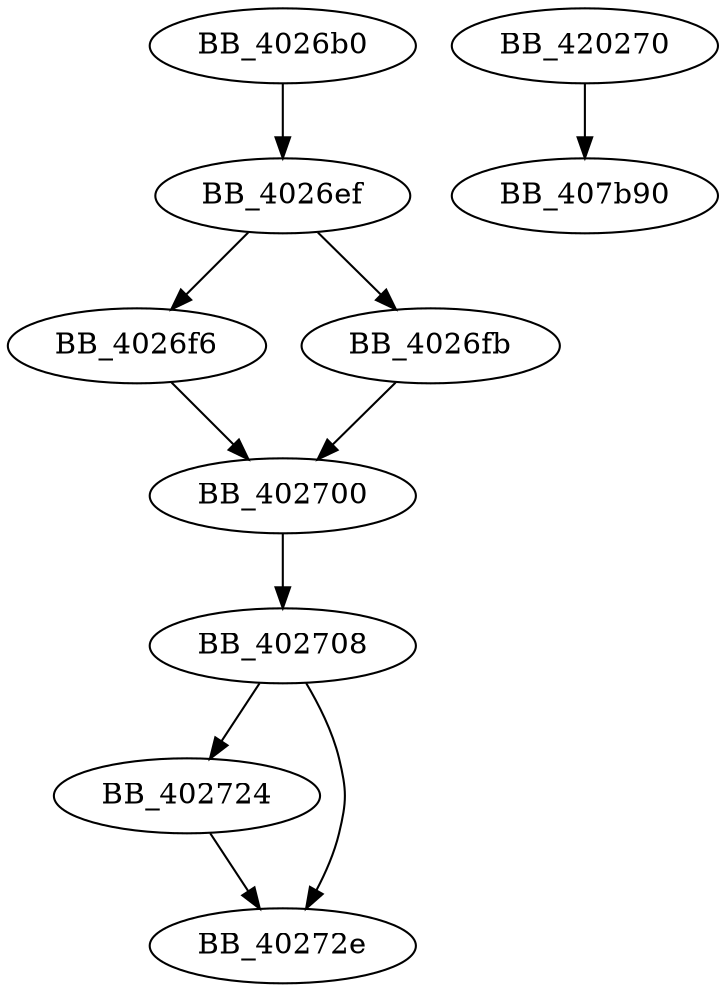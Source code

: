 DiGraph sub_4026B0{
BB_4026b0->BB_4026ef
BB_4026ef->BB_4026f6
BB_4026ef->BB_4026fb
BB_4026f6->BB_402700
BB_4026fb->BB_402700
BB_402700->BB_402708
BB_402708->BB_402724
BB_402708->BB_40272e
BB_402724->BB_40272e
BB_420270->BB_407b90
}
